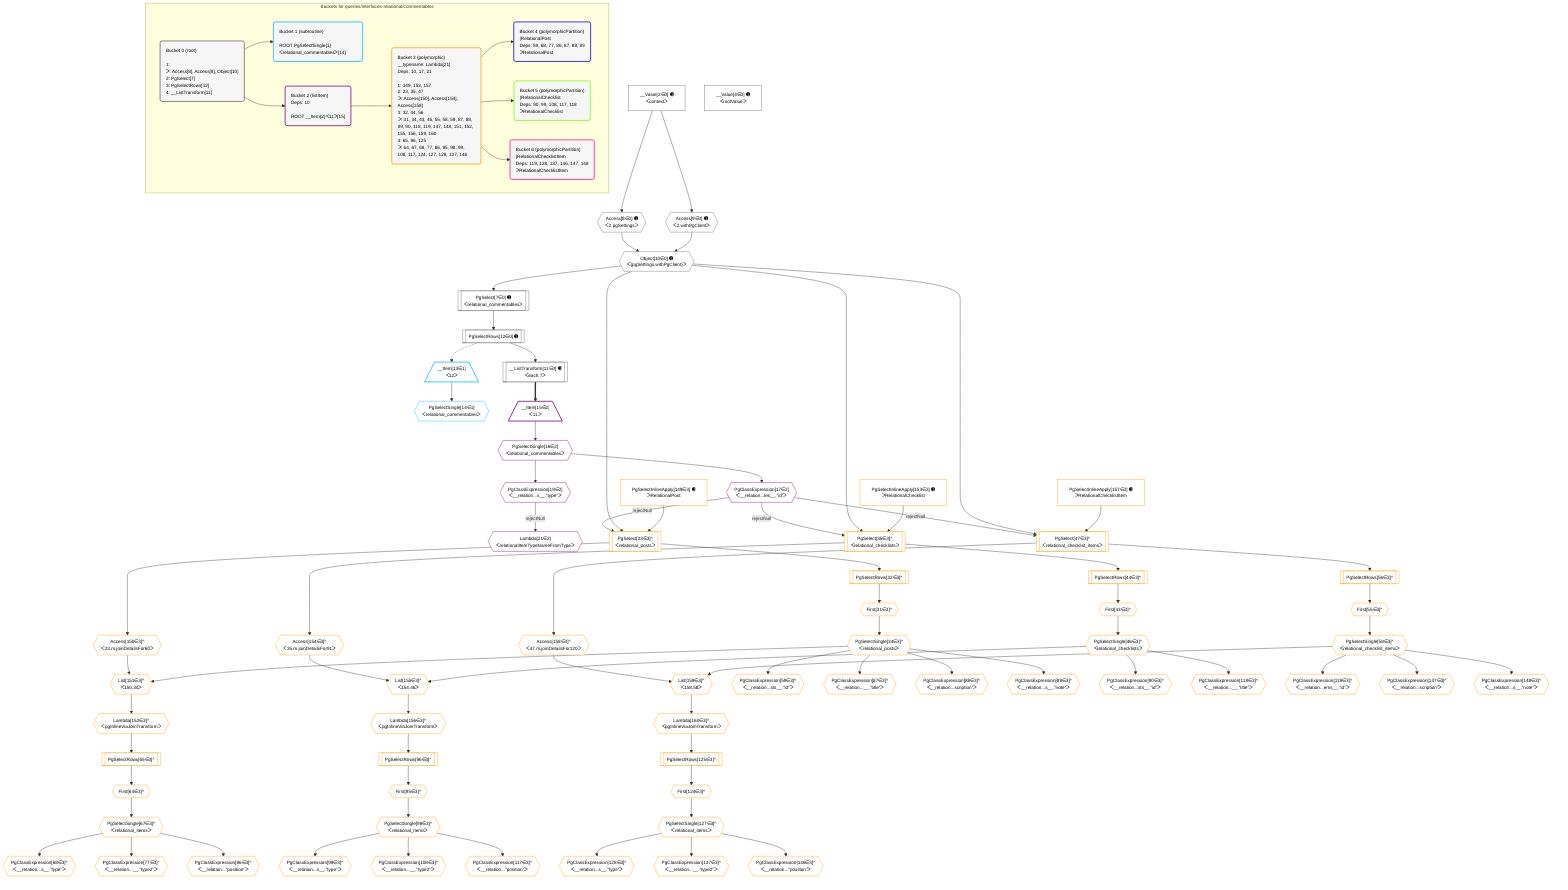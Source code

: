 %%{init: {'themeVariables': { 'fontSize': '12px'}}}%%
graph TD
    classDef path fill:#eee,stroke:#000,color:#000
    classDef plan fill:#fff,stroke-width:1px,color:#000
    classDef itemplan fill:#fff,stroke-width:2px,color:#000
    classDef unbatchedplan fill:#dff,stroke-width:1px,color:#000
    classDef sideeffectplan fill:#fcc,stroke-width:2px,color:#000
    classDef bucket fill:#f6f6f6,color:#000,stroke-width:2px,text-align:left

    subgraph "Buckets for queries/interfaces-relational/commentables"
    Bucket0("Bucket 0 (root)<br /><br />1: <br />ᐳ: Access[8], Access[9], Object[10]<br />2: PgSelect[7]<br />3: PgSelectRows[12]<br />4: __ListTransform[11]"):::bucket
    Bucket1("Bucket 1 (subroutine)<br /><br />ROOT PgSelectSingle{1}ᐸrelational_commentablesᐳ[14]"):::bucket
    Bucket2("Bucket 2 (listItem)<br />Deps: 10<br /><br />ROOT __Item{2}ᐸ11ᐳ[15]"):::bucket
    Bucket3("Bucket 3 (polymorphic)<br />__typename: Lambda[21]<br />Deps: 10, 17, 21<br /><br />1: 149, 153, 157<br />2: 23, 35, 47<br />ᐳ: Access[150], Access[154], Access[158]<br />3: 32, 44, 56<br />ᐳ: 31, 34, 43, 46, 55, 58, 59, 87, 88, 89, 90, 118, 119, 147, 148, 151, 152, 155, 156, 159, 160<br />4: 65, 96, 125<br />ᐳ: 64, 67, 68, 77, 86, 95, 98, 99, 108, 117, 124, 127, 128, 137, 146"):::bucket
    Bucket4("Bucket 4 (polymorphicPartition)<br />|RelationalPost<br />Deps: 59, 68, 77, 86, 87, 88, 89<br />ᐳRelationalPost"):::bucket
    Bucket5("Bucket 5 (polymorphicPartition)<br />|RelationalChecklist<br />Deps: 90, 99, 108, 117, 118<br />ᐳRelationalChecklist"):::bucket
    Bucket6("Bucket 6 (polymorphicPartition)<br />|RelationalChecklistItem<br />Deps: 119, 128, 137, 146, 147, 148<br />ᐳRelationalChecklistItem"):::bucket
    end
    Bucket0 --> Bucket1 & Bucket2
    Bucket2 --> Bucket3
    Bucket3 --> Bucket4 & Bucket5 & Bucket6

    %% plan dependencies
    Object10{{"Object[10∈0] ➊<br />ᐸ{pgSettings,withPgClient}ᐳ"}}:::plan
    Access8{{"Access[8∈0] ➊<br />ᐸ2.pgSettingsᐳ"}}:::plan
    Access9{{"Access[9∈0] ➊<br />ᐸ2.withPgClientᐳ"}}:::plan
    Access8 & Access9 --> Object10
    PgSelect7[["PgSelect[7∈0] ➊<br />ᐸrelational_commentablesᐳ"]]:::plan
    Object10 --> PgSelect7
    __Value2["__Value[2∈0] ➊<br />ᐸcontextᐳ"]:::plan
    __Value2 --> Access8
    __Value2 --> Access9
    __ListTransform11[["__ListTransform[11∈0] ➊<br />ᐸeach:7ᐳ"]]:::plan
    PgSelectRows12[["PgSelectRows[12∈0] ➊"]]:::plan
    PgSelectRows12 --> __ListTransform11
    PgSelect7 --> PgSelectRows12
    __Value4["__Value[4∈0] ➊<br />ᐸrootValueᐳ"]:::plan
    __Item13[/"__Item[13∈1]<br />ᐸ12ᐳ"\]:::itemplan
    PgSelectRows12 -.-> __Item13
    PgSelectSingle14{{"PgSelectSingle[14∈1]<br />ᐸrelational_commentablesᐳ"}}:::plan
    __Item13 --> PgSelectSingle14
    __Item15[/"__Item[15∈2]<br />ᐸ11ᐳ"\]:::itemplan
    __ListTransform11 ==> __Item15
    PgSelectSingle16{{"PgSelectSingle[16∈2]<br />ᐸrelational_commentablesᐳ"}}:::plan
    __Item15 --> PgSelectSingle16
    PgClassExpression17{{"PgClassExpression[17∈2]<br />ᐸ__relation...les__.”id”ᐳ"}}:::plan
    PgSelectSingle16 --> PgClassExpression17
    PgClassExpression19{{"PgClassExpression[19∈2]<br />ᐸ__relation...s__.”type”ᐳ"}}:::plan
    PgSelectSingle16 --> PgClassExpression19
    Lambda21{{"Lambda[21∈2]<br />ᐸrelationalItemTypeNameFromTypeᐳ"}}:::plan
    PgClassExpression19 -->|rejectNull| Lambda21
    PgSelect23[["PgSelect[23∈3]^<br />ᐸrelational_postsᐳ"]]:::plan
    PgSelectInlineApply149["PgSelectInlineApply[149∈3] ➊<br />ᐳRelationalPost"]:::plan
    PgClassExpression17 -->|rejectNull| PgSelect23
    Object10 & PgSelectInlineApply149 --> PgSelect23
    PgSelect35[["PgSelect[35∈3]^<br />ᐸrelational_checklistsᐳ"]]:::plan
    PgSelectInlineApply153["PgSelectInlineApply[153∈3] ➊<br />ᐳRelationalChecklist"]:::plan
    PgClassExpression17 -->|rejectNull| PgSelect35
    Object10 & PgSelectInlineApply153 --> PgSelect35
    PgSelect47[["PgSelect[47∈3]^<br />ᐸrelational_checklist_itemsᐳ"]]:::plan
    PgSelectInlineApply157["PgSelectInlineApply[157∈3] ➊<br />ᐳRelationalChecklistItem"]:::plan
    PgClassExpression17 -->|rejectNull| PgSelect47
    Object10 & PgSelectInlineApply157 --> PgSelect47
    List151{{"List[151∈3]^<br />ᐸ150,34ᐳ"}}:::plan
    Access150{{"Access[150∈3]^<br />ᐸ23.m.joinDetailsFor60ᐳ"}}:::plan
    PgSelectSingle34{{"PgSelectSingle[34∈3]^<br />ᐸrelational_postsᐳ"}}:::plan
    Access150 & PgSelectSingle34 --> List151
    List155{{"List[155∈3]^<br />ᐸ154,46ᐳ"}}:::plan
    Access154{{"Access[154∈3]^<br />ᐸ35.m.joinDetailsFor91ᐳ"}}:::plan
    PgSelectSingle46{{"PgSelectSingle[46∈3]^<br />ᐸrelational_checklistsᐳ"}}:::plan
    Access154 & PgSelectSingle46 --> List155
    List159{{"List[159∈3]^<br />ᐸ158,58ᐳ"}}:::plan
    Access158{{"Access[158∈3]^<br />ᐸ47.m.joinDetailsFor120ᐳ"}}:::plan
    PgSelectSingle58{{"PgSelectSingle[58∈3]^<br />ᐸrelational_checklist_itemsᐳ"}}:::plan
    Access158 & PgSelectSingle58 --> List159
    First31{{"First[31∈3]^"}}:::plan
    PgSelectRows32[["PgSelectRows[32∈3]^"]]:::plan
    PgSelectRows32 --> First31
    PgSelect23 --> PgSelectRows32
    First31 --> PgSelectSingle34
    First43{{"First[43∈3]^"}}:::plan
    PgSelectRows44[["PgSelectRows[44∈3]^"]]:::plan
    PgSelectRows44 --> First43
    PgSelect35 --> PgSelectRows44
    First43 --> PgSelectSingle46
    First55{{"First[55∈3]^"}}:::plan
    PgSelectRows56[["PgSelectRows[56∈3]^"]]:::plan
    PgSelectRows56 --> First55
    PgSelect47 --> PgSelectRows56
    First55 --> PgSelectSingle58
    PgClassExpression59{{"PgClassExpression[59∈3]^<br />ᐸ__relation...sts__.”id”ᐳ"}}:::plan
    PgSelectSingle34 --> PgClassExpression59
    First64{{"First[64∈3]^"}}:::plan
    PgSelectRows65[["PgSelectRows[65∈3]^"]]:::plan
    PgSelectRows65 --> First64
    Lambda152{{"Lambda[152∈3]^<br />ᐸpgInlineViaJoinTransformᐳ"}}:::plan
    Lambda152 --> PgSelectRows65
    PgSelectSingle67{{"PgSelectSingle[67∈3]^<br />ᐸrelational_itemsᐳ"}}:::plan
    First64 --> PgSelectSingle67
    PgClassExpression68{{"PgClassExpression[68∈3]^<br />ᐸ__relation...s__.”type”ᐳ"}}:::plan
    PgSelectSingle67 --> PgClassExpression68
    PgClassExpression77{{"PgClassExpression[77∈3]^<br />ᐸ__relation...__.”type2”ᐳ"}}:::plan
    PgSelectSingle67 --> PgClassExpression77
    PgClassExpression86{{"PgClassExpression[86∈3]^<br />ᐸ__relation...”position”ᐳ"}}:::plan
    PgSelectSingle67 --> PgClassExpression86
    PgClassExpression87{{"PgClassExpression[87∈3]^<br />ᐸ__relation...__.”title”ᐳ"}}:::plan
    PgSelectSingle34 --> PgClassExpression87
    PgClassExpression88{{"PgClassExpression[88∈3]^<br />ᐸ__relation...scription”ᐳ"}}:::plan
    PgSelectSingle34 --> PgClassExpression88
    PgClassExpression89{{"PgClassExpression[89∈3]^<br />ᐸ__relation...s__.”note”ᐳ"}}:::plan
    PgSelectSingle34 --> PgClassExpression89
    PgClassExpression90{{"PgClassExpression[90∈3]^<br />ᐸ__relation...sts__.”id”ᐳ"}}:::plan
    PgSelectSingle46 --> PgClassExpression90
    First95{{"First[95∈3]^"}}:::plan
    PgSelectRows96[["PgSelectRows[96∈3]^"]]:::plan
    PgSelectRows96 --> First95
    Lambda156{{"Lambda[156∈3]^<br />ᐸpgInlineViaJoinTransformᐳ"}}:::plan
    Lambda156 --> PgSelectRows96
    PgSelectSingle98{{"PgSelectSingle[98∈3]^<br />ᐸrelational_itemsᐳ"}}:::plan
    First95 --> PgSelectSingle98
    PgClassExpression99{{"PgClassExpression[99∈3]^<br />ᐸ__relation...s__.”type”ᐳ"}}:::plan
    PgSelectSingle98 --> PgClassExpression99
    PgClassExpression108{{"PgClassExpression[108∈3]^<br />ᐸ__relation...__.”type2”ᐳ"}}:::plan
    PgSelectSingle98 --> PgClassExpression108
    PgClassExpression117{{"PgClassExpression[117∈3]^<br />ᐸ__relation...”position”ᐳ"}}:::plan
    PgSelectSingle98 --> PgClassExpression117
    PgClassExpression118{{"PgClassExpression[118∈3]^<br />ᐸ__relation...__.”title”ᐳ"}}:::plan
    PgSelectSingle46 --> PgClassExpression118
    PgClassExpression119{{"PgClassExpression[119∈3]^<br />ᐸ__relation...ems__.”id”ᐳ"}}:::plan
    PgSelectSingle58 --> PgClassExpression119
    First124{{"First[124∈3]^"}}:::plan
    PgSelectRows125[["PgSelectRows[125∈3]^"]]:::plan
    PgSelectRows125 --> First124
    Lambda160{{"Lambda[160∈3]^<br />ᐸpgInlineViaJoinTransformᐳ"}}:::plan
    Lambda160 --> PgSelectRows125
    PgSelectSingle127{{"PgSelectSingle[127∈3]^<br />ᐸrelational_itemsᐳ"}}:::plan
    First124 --> PgSelectSingle127
    PgClassExpression128{{"PgClassExpression[128∈3]^<br />ᐸ__relation...s__.”type”ᐳ"}}:::plan
    PgSelectSingle127 --> PgClassExpression128
    PgClassExpression137{{"PgClassExpression[137∈3]^<br />ᐸ__relation...__.”type2”ᐳ"}}:::plan
    PgSelectSingle127 --> PgClassExpression137
    PgClassExpression146{{"PgClassExpression[146∈3]^<br />ᐸ__relation...”position”ᐳ"}}:::plan
    PgSelectSingle127 --> PgClassExpression146
    PgClassExpression147{{"PgClassExpression[147∈3]^<br />ᐸ__relation...scription”ᐳ"}}:::plan
    PgSelectSingle58 --> PgClassExpression147
    PgClassExpression148{{"PgClassExpression[148∈3]^<br />ᐸ__relation...s__.”note”ᐳ"}}:::plan
    PgSelectSingle58 --> PgClassExpression148
    PgSelect23 --> Access150
    List151 --> Lambda152
    PgSelect35 --> Access154
    List155 --> Lambda156
    PgSelect47 --> Access158
    List159 --> Lambda160

    %% define steps
    classDef bucket0 stroke:#696969
    class Bucket0,__Value2,__Value4,PgSelect7,Access8,Access9,Object10,__ListTransform11,PgSelectRows12 bucket0
    classDef bucket1 stroke:#00bfff
    class Bucket1,__Item13,PgSelectSingle14 bucket1
    classDef bucket2 stroke:#7f007f
    class Bucket2,__Item15,PgSelectSingle16,PgClassExpression17,PgClassExpression19,Lambda21 bucket2
    classDef bucket3 stroke:#ffa500
    class Bucket3,PgSelect23,First31,PgSelectRows32,PgSelectSingle34,PgSelect35,First43,PgSelectRows44,PgSelectSingle46,PgSelect47,First55,PgSelectRows56,PgSelectSingle58,PgClassExpression59,First64,PgSelectRows65,PgSelectSingle67,PgClassExpression68,PgClassExpression77,PgClassExpression86,PgClassExpression87,PgClassExpression88,PgClassExpression89,PgClassExpression90,First95,PgSelectRows96,PgSelectSingle98,PgClassExpression99,PgClassExpression108,PgClassExpression117,PgClassExpression118,PgClassExpression119,First124,PgSelectRows125,PgSelectSingle127,PgClassExpression128,PgClassExpression137,PgClassExpression146,PgClassExpression147,PgClassExpression148,PgSelectInlineApply149,Access150,List151,Lambda152,PgSelectInlineApply153,Access154,List155,Lambda156,PgSelectInlineApply157,Access158,List159,Lambda160 bucket3
    classDef bucket4 stroke:#0000ff
    class Bucket4 bucket4
    classDef bucket5 stroke:#7fff00
    class Bucket5 bucket5
    classDef bucket6 stroke:#ff1493
    class Bucket6 bucket6